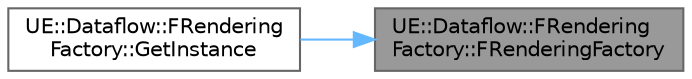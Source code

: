 digraph "UE::Dataflow::FRenderingFactory::FRenderingFactory"
{
 // INTERACTIVE_SVG=YES
 // LATEX_PDF_SIZE
  bgcolor="transparent";
  edge [fontname=Helvetica,fontsize=10,labelfontname=Helvetica,labelfontsize=10];
  node [fontname=Helvetica,fontsize=10,shape=box,height=0.2,width=0.4];
  rankdir="RL";
  Node1 [id="Node000001",label="UE::Dataflow::FRendering\lFactory::FRenderingFactory",height=0.2,width=0.4,color="gray40", fillcolor="grey60", style="filled", fontcolor="black",tooltip=" "];
  Node1 -> Node2 [id="edge1_Node000001_Node000002",dir="back",color="steelblue1",style="solid",tooltip=" "];
  Node2 [id="Node000002",label="UE::Dataflow::FRendering\lFactory::GetInstance",height=0.2,width=0.4,color="grey40", fillcolor="white", style="filled",URL="$d2/d42/classUE_1_1Dataflow_1_1FRenderingFactory.html#abdba9716b3d7bfe8f0f4ed70ada59e3d",tooltip=" "];
}
